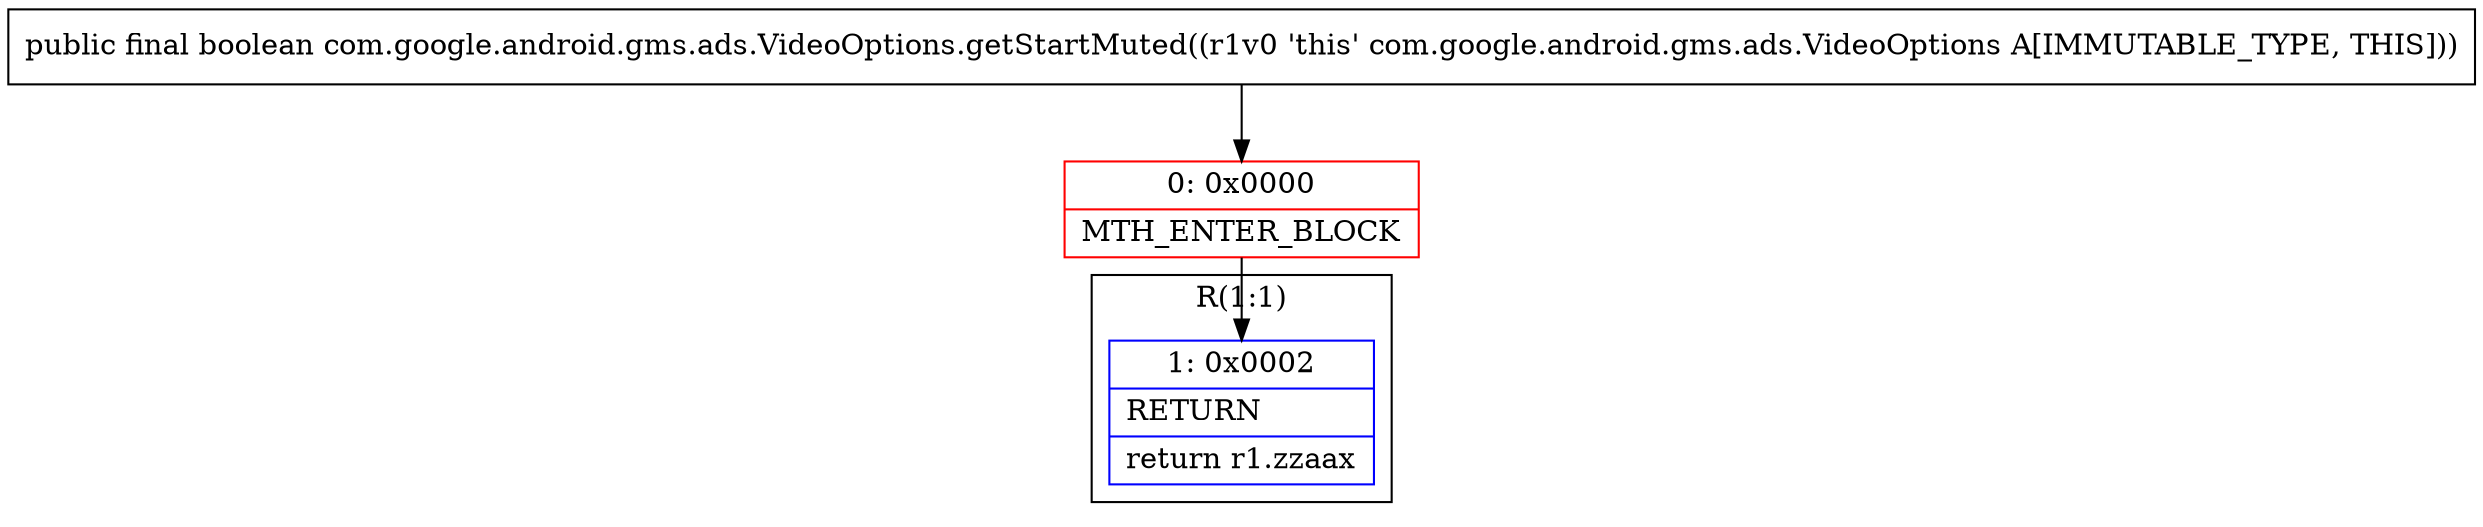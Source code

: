 digraph "CFG forcom.google.android.gms.ads.VideoOptions.getStartMuted()Z" {
subgraph cluster_Region_532256666 {
label = "R(1:1)";
node [shape=record,color=blue];
Node_1 [shape=record,label="{1\:\ 0x0002|RETURN\l|return r1.zzaax\l}"];
}
Node_0 [shape=record,color=red,label="{0\:\ 0x0000|MTH_ENTER_BLOCK\l}"];
MethodNode[shape=record,label="{public final boolean com.google.android.gms.ads.VideoOptions.getStartMuted((r1v0 'this' com.google.android.gms.ads.VideoOptions A[IMMUTABLE_TYPE, THIS])) }"];
MethodNode -> Node_0;
Node_0 -> Node_1;
}

